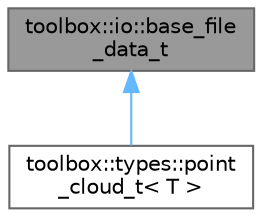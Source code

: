 digraph "toolbox::io::base_file_data_t"
{
 // LATEX_PDF_SIZE
  bgcolor="transparent";
  edge [fontname=Helvetica,fontsize=10,labelfontname=Helvetica,labelfontsize=10];
  node [fontname=Helvetica,fontsize=10,shape=box,height=0.2,width=0.4];
  Node1 [id="Node000001",label="toolbox::io::base_file\l_data_t",height=0.2,width=0.4,color="gray40", fillcolor="grey60", style="filled", fontcolor="black",tooltip="文件数据的基类 / Base class for data loaded from files"];
  Node1 -> Node2 [id="edge1_Node000001_Node000002",dir="back",color="steelblue1",style="solid",tooltip=" "];
  Node2 [id="Node000002",label="toolbox::types::point\l_cloud_t\< T \>",height=0.2,width=0.4,color="gray40", fillcolor="white", style="filled",URL="$classtoolbox_1_1types_1_1point__cloud__t.html",tooltip="包含点和相关数据的点云类 / A point cloud class containing points and associated data"];
}
